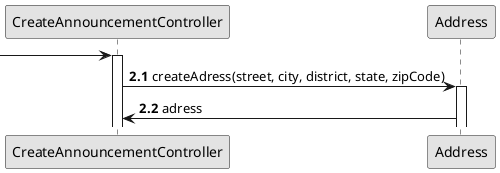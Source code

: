 @startuml
skinparam monochrome true
skinparam packageStyle rectangle
skinparam shadowing false


-> CreateAnnouncementController
'hide footbox
autonumber 2.1

activate CreateAnnouncementController
CreateAnnouncementController -> Address : createAdress(street, city, district, state, zipCode)
activate Address
Address -> CreateAnnouncementController : adress


@enduml